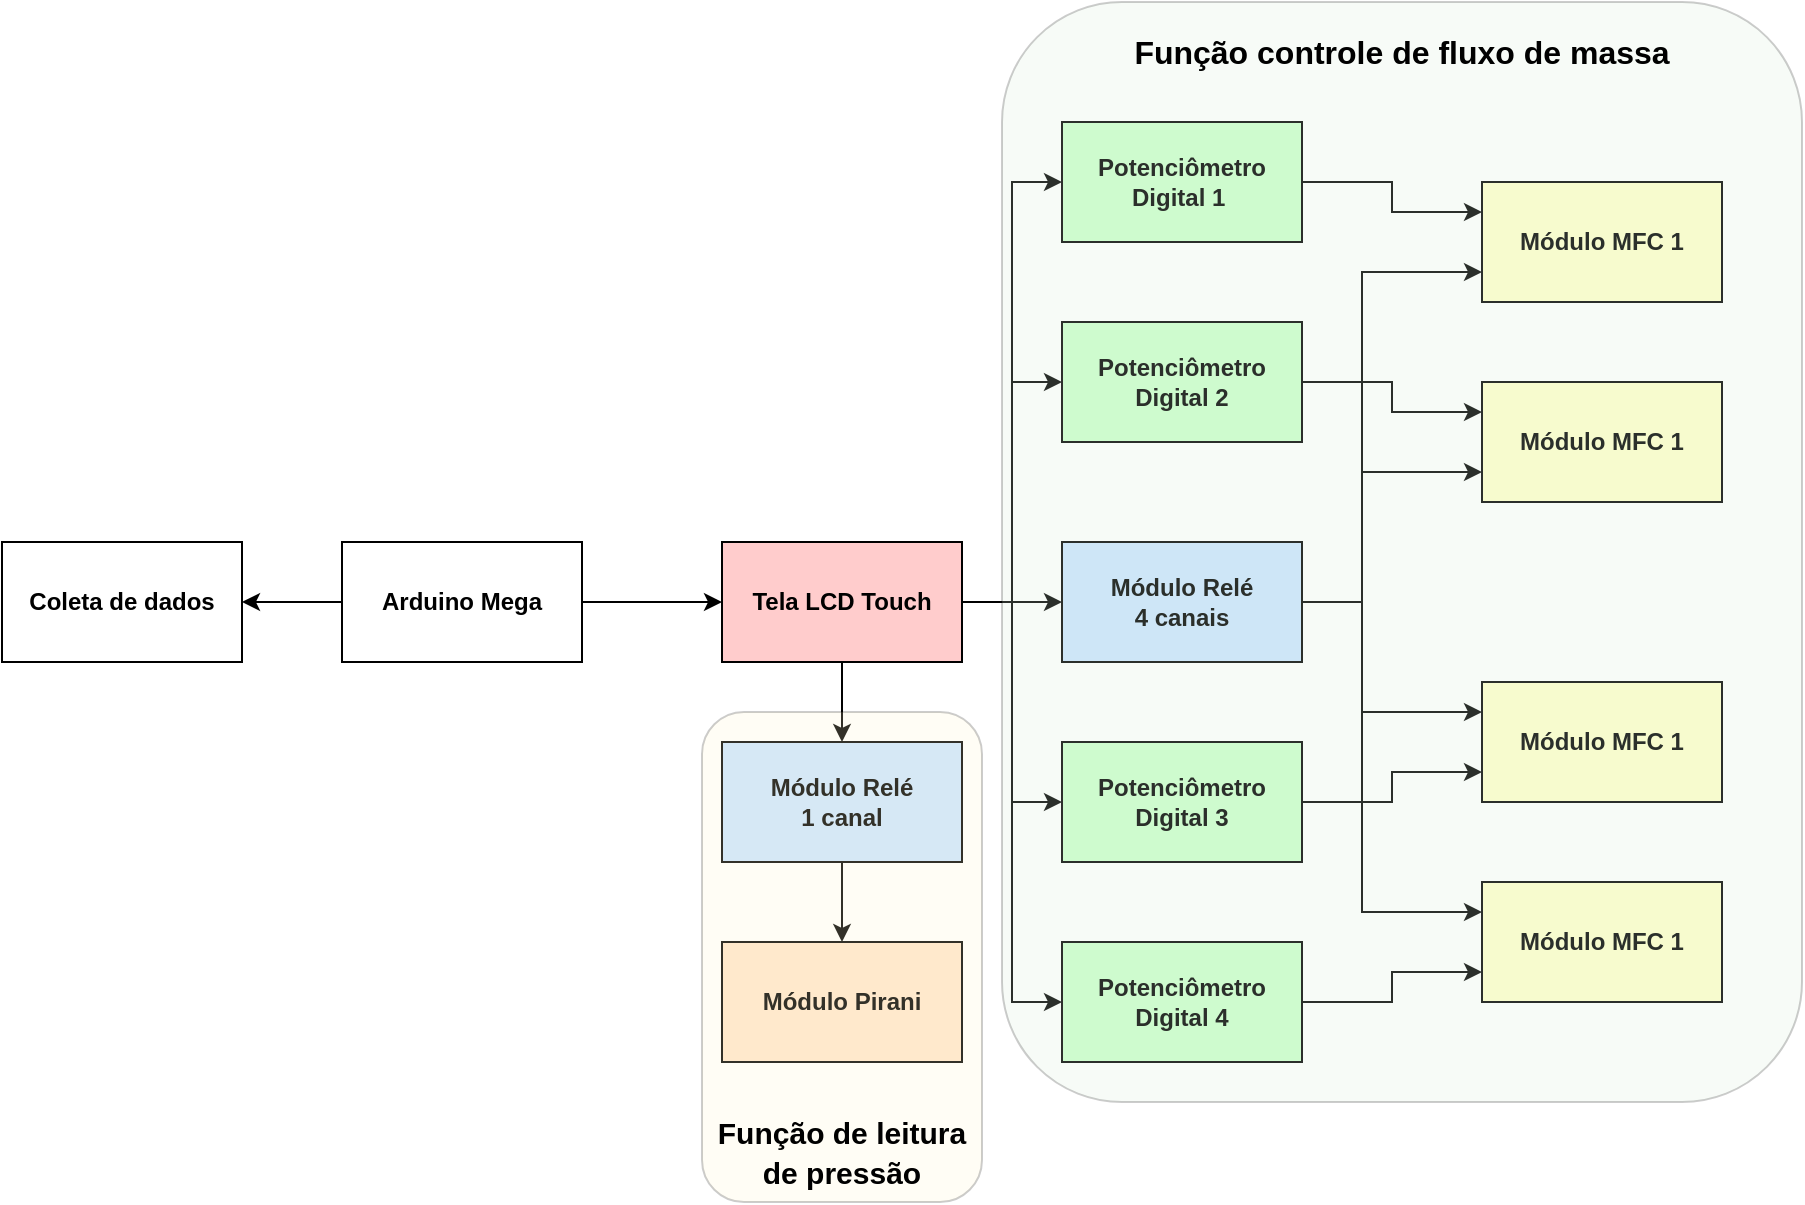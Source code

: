 <mxfile version="15.6.5" type="github">
  <diagram id="Y7yu4akXsgKIrNAuKALa" name="Page-1">
    <mxGraphModel dx="1420" dy="745" grid="1" gridSize="10" guides="1" tooltips="1" connect="1" arrows="1" fold="1" page="1" pageScale="1" pageWidth="827" pageHeight="1169" math="0" shadow="0">
      <root>
        <mxCell id="0" />
        <mxCell id="1" parent="0" />
        <mxCell id="CefQyaZeRaunVeOtPe7L-30" style="edgeStyle=orthogonalEdgeStyle;rounded=0;orthogonalLoop=1;jettySize=auto;html=1;exitX=1;exitY=0.5;exitDx=0;exitDy=0;entryX=0;entryY=0.5;entryDx=0;entryDy=0;labelBackgroundColor=default;fontColor=default;strokeColor=default;" parent="1" source="CefQyaZeRaunVeOtPe7L-1" target="CefQyaZeRaunVeOtPe7L-4" edge="1">
          <mxGeometry relative="1" as="geometry" />
        </mxCell>
        <mxCell id="CefQyaZeRaunVeOtPe7L-38" value="" style="edgeStyle=orthogonalEdgeStyle;rounded=0;orthogonalLoop=1;jettySize=auto;html=1;labelBackgroundColor=default;fontColor=default;strokeColor=default;" parent="1" source="CefQyaZeRaunVeOtPe7L-1" target="CefQyaZeRaunVeOtPe7L-37" edge="1">
          <mxGeometry relative="1" as="geometry" />
        </mxCell>
        <mxCell id="CefQyaZeRaunVeOtPe7L-1" value="Arduino Mega" style="rounded=0;whiteSpace=wrap;html=1;fillColor=default;strokeColor=default;fontColor=default;fontStyle=1" parent="1" vertex="1">
          <mxGeometry x="430" y="360" width="120" height="60" as="geometry" />
        </mxCell>
        <mxCell id="CefQyaZeRaunVeOtPe7L-6" style="edgeStyle=orthogonalEdgeStyle;rounded=0;orthogonalLoop=1;jettySize=auto;html=1;exitX=1;exitY=0.5;exitDx=0;exitDy=0;fontColor=default;entryX=0;entryY=0.5;entryDx=0;entryDy=0;strokeColor=default;labelBackgroundColor=default;" parent="1" source="CefQyaZeRaunVeOtPe7L-4" target="CefQyaZeRaunVeOtPe7L-7" edge="1">
          <mxGeometry relative="1" as="geometry">
            <mxPoint x="770" y="390" as="targetPoint" />
          </mxGeometry>
        </mxCell>
        <mxCell id="CefQyaZeRaunVeOtPe7L-23" style="edgeStyle=orthogonalEdgeStyle;rounded=0;orthogonalLoop=1;jettySize=auto;html=1;exitX=1;exitY=0.5;exitDx=0;exitDy=0;entryX=0;entryY=0.5;entryDx=0;entryDy=0;labelBackgroundColor=default;fontColor=default;strokeColor=default;" parent="1" source="CefQyaZeRaunVeOtPe7L-4" target="CefQyaZeRaunVeOtPe7L-21" edge="1">
          <mxGeometry relative="1" as="geometry" />
        </mxCell>
        <mxCell id="CefQyaZeRaunVeOtPe7L-24" style="edgeStyle=orthogonalEdgeStyle;rounded=0;orthogonalLoop=1;jettySize=auto;html=1;exitX=1;exitY=0.5;exitDx=0;exitDy=0;entryX=0;entryY=0.5;entryDx=0;entryDy=0;labelBackgroundColor=default;fontColor=default;strokeColor=default;" parent="1" source="CefQyaZeRaunVeOtPe7L-4" target="CefQyaZeRaunVeOtPe7L-22" edge="1">
          <mxGeometry relative="1" as="geometry" />
        </mxCell>
        <mxCell id="CefQyaZeRaunVeOtPe7L-25" style="edgeStyle=orthogonalEdgeStyle;rounded=0;orthogonalLoop=1;jettySize=auto;html=1;exitX=1;exitY=0.5;exitDx=0;exitDy=0;entryX=0;entryY=0.5;entryDx=0;entryDy=0;labelBackgroundColor=default;fontColor=default;strokeColor=default;" parent="1" source="CefQyaZeRaunVeOtPe7L-4" target="CefQyaZeRaunVeOtPe7L-20" edge="1">
          <mxGeometry relative="1" as="geometry" />
        </mxCell>
        <mxCell id="CefQyaZeRaunVeOtPe7L-26" style="edgeStyle=orthogonalEdgeStyle;rounded=0;orthogonalLoop=1;jettySize=auto;html=1;exitX=1;exitY=0.5;exitDx=0;exitDy=0;entryX=0;entryY=0.5;entryDx=0;entryDy=0;labelBackgroundColor=default;fontColor=default;strokeColor=default;" parent="1" source="CefQyaZeRaunVeOtPe7L-4" target="CefQyaZeRaunVeOtPe7L-18" edge="1">
          <mxGeometry relative="1" as="geometry" />
        </mxCell>
        <mxCell id="CefQyaZeRaunVeOtPe7L-34" style="edgeStyle=orthogonalEdgeStyle;rounded=0;orthogonalLoop=1;jettySize=auto;html=1;exitX=0.5;exitY=1;exitDx=0;exitDy=0;entryX=0.5;entryY=0;entryDx=0;entryDy=0;labelBackgroundColor=default;fontColor=default;strokeColor=default;" parent="1" source="CefQyaZeRaunVeOtPe7L-4" target="CefQyaZeRaunVeOtPe7L-17" edge="1">
          <mxGeometry relative="1" as="geometry" />
        </mxCell>
        <mxCell id="CefQyaZeRaunVeOtPe7L-4" value="Tela LCD Touch" style="rounded=0;whiteSpace=wrap;html=1;fillColor=#FFCCCC;strokeColor=default;fontColor=default;fontStyle=1" parent="1" vertex="1">
          <mxGeometry x="620" y="360" width="120" height="60" as="geometry" />
        </mxCell>
        <mxCell id="CefQyaZeRaunVeOtPe7L-13" style="edgeStyle=orthogonalEdgeStyle;rounded=0;orthogonalLoop=1;jettySize=auto;html=1;exitX=1;exitY=0.5;exitDx=0;exitDy=0;entryX=0;entryY=0.75;entryDx=0;entryDy=0;labelBackgroundColor=default;fontColor=default;strokeColor=default;" parent="1" source="CefQyaZeRaunVeOtPe7L-7" target="CefQyaZeRaunVeOtPe7L-10" edge="1">
          <mxGeometry relative="1" as="geometry">
            <Array as="points">
              <mxPoint x="940" y="390" />
              <mxPoint x="940" y="225" />
            </Array>
          </mxGeometry>
        </mxCell>
        <mxCell id="CefQyaZeRaunVeOtPe7L-14" style="edgeStyle=orthogonalEdgeStyle;rounded=0;orthogonalLoop=1;jettySize=auto;html=1;exitX=1;exitY=0.5;exitDx=0;exitDy=0;entryX=0;entryY=0.75;entryDx=0;entryDy=0;labelBackgroundColor=default;fontColor=default;strokeColor=default;" parent="1" source="CefQyaZeRaunVeOtPe7L-7" target="CefQyaZeRaunVeOtPe7L-9" edge="1">
          <mxGeometry relative="1" as="geometry">
            <Array as="points">
              <mxPoint x="940" y="390" />
              <mxPoint x="940" y="325" />
            </Array>
          </mxGeometry>
        </mxCell>
        <mxCell id="CefQyaZeRaunVeOtPe7L-15" style="edgeStyle=orthogonalEdgeStyle;rounded=0;orthogonalLoop=1;jettySize=auto;html=1;exitX=1;exitY=0.5;exitDx=0;exitDy=0;entryX=0;entryY=0.25;entryDx=0;entryDy=0;labelBackgroundColor=default;fontColor=default;strokeColor=default;" parent="1" source="CefQyaZeRaunVeOtPe7L-7" target="CefQyaZeRaunVeOtPe7L-11" edge="1">
          <mxGeometry relative="1" as="geometry">
            <Array as="points">
              <mxPoint x="940" y="390" />
              <mxPoint x="940" y="445" />
            </Array>
          </mxGeometry>
        </mxCell>
        <mxCell id="CefQyaZeRaunVeOtPe7L-16" style="edgeStyle=orthogonalEdgeStyle;rounded=0;orthogonalLoop=1;jettySize=auto;html=1;exitX=1;exitY=0.5;exitDx=0;exitDy=0;entryX=0;entryY=0.25;entryDx=0;entryDy=0;labelBackgroundColor=default;fontColor=default;strokeColor=default;" parent="1" source="CefQyaZeRaunVeOtPe7L-7" target="CefQyaZeRaunVeOtPe7L-12" edge="1">
          <mxGeometry relative="1" as="geometry">
            <Array as="points">
              <mxPoint x="940" y="390" />
              <mxPoint x="940" y="545" />
            </Array>
          </mxGeometry>
        </mxCell>
        <mxCell id="CefQyaZeRaunVeOtPe7L-7" value="Módulo Relé&lt;br&gt;4 canais" style="rounded=0;whiteSpace=wrap;html=1;fillColor=#CCE5FF;strokeColor=default;fontColor=default;fontStyle=1" parent="1" vertex="1">
          <mxGeometry x="790" y="360" width="120" height="60" as="geometry" />
        </mxCell>
        <mxCell id="CefQyaZeRaunVeOtPe7L-9" value="Módulo MFC 1" style="rounded=0;whiteSpace=wrap;html=1;fillColor=#FFFFCC;strokeColor=default;fontColor=default;fontStyle=1" parent="1" vertex="1">
          <mxGeometry x="1000" y="280" width="120" height="60" as="geometry" />
        </mxCell>
        <mxCell id="CefQyaZeRaunVeOtPe7L-10" value="Módulo MFC 1" style="rounded=0;whiteSpace=wrap;html=1;fillColor=#FFFFCC;strokeColor=default;fontColor=default;fontStyle=1" parent="1" vertex="1">
          <mxGeometry x="1000" y="180" width="120" height="60" as="geometry" />
        </mxCell>
        <mxCell id="CefQyaZeRaunVeOtPe7L-11" value="Módulo MFC 1" style="rounded=0;whiteSpace=wrap;html=1;fillColor=#FFFFCC;strokeColor=default;fontColor=default;fontStyle=1" parent="1" vertex="1">
          <mxGeometry x="1000" y="430" width="120" height="60" as="geometry" />
        </mxCell>
        <mxCell id="CefQyaZeRaunVeOtPe7L-12" value="Módulo MFC 1" style="rounded=0;whiteSpace=wrap;html=1;fillColor=#FFFFCC;strokeColor=default;fontColor=default;fontStyle=1" parent="1" vertex="1">
          <mxGeometry x="1000" y="530" width="120" height="60" as="geometry" />
        </mxCell>
        <mxCell id="CefQyaZeRaunVeOtPe7L-36" value="" style="edgeStyle=orthogonalEdgeStyle;rounded=0;orthogonalLoop=1;jettySize=auto;html=1;labelBackgroundColor=default;fontColor=default;strokeColor=default;" parent="1" source="CefQyaZeRaunVeOtPe7L-17" target="CefQyaZeRaunVeOtPe7L-35" edge="1">
          <mxGeometry relative="1" as="geometry" />
        </mxCell>
        <mxCell id="CefQyaZeRaunVeOtPe7L-17" value="Módulo Relé&lt;br&gt;1 canal" style="rounded=0;whiteSpace=wrap;html=1;fillColor=#CCE5FF;strokeColor=default;fontColor=default;fontStyle=1" parent="1" vertex="1">
          <mxGeometry x="620" y="460" width="120" height="60" as="geometry" />
        </mxCell>
        <mxCell id="CefQyaZeRaunVeOtPe7L-28" style="edgeStyle=orthogonalEdgeStyle;rounded=0;orthogonalLoop=1;jettySize=auto;html=1;exitX=1;exitY=0.5;exitDx=0;exitDy=0;entryX=0;entryY=0.25;entryDx=0;entryDy=0;labelBackgroundColor=default;fontColor=default;strokeColor=default;" parent="1" source="CefQyaZeRaunVeOtPe7L-18" target="CefQyaZeRaunVeOtPe7L-10" edge="1">
          <mxGeometry relative="1" as="geometry" />
        </mxCell>
        <mxCell id="CefQyaZeRaunVeOtPe7L-18" value="Potenciômetro&lt;br&gt;Digital 1&amp;nbsp;" style="rounded=0;whiteSpace=wrap;html=1;fillColor=#CCFFCC;strokeColor=default;fontColor=default;fontStyle=1" parent="1" vertex="1">
          <mxGeometry x="790" y="150" width="120" height="60" as="geometry" />
        </mxCell>
        <mxCell id="CefQyaZeRaunVeOtPe7L-29" style="edgeStyle=orthogonalEdgeStyle;rounded=0;orthogonalLoop=1;jettySize=auto;html=1;exitX=1;exitY=0.5;exitDx=0;exitDy=0;entryX=0;entryY=0.25;entryDx=0;entryDy=0;labelBackgroundColor=default;fontColor=default;strokeColor=default;" parent="1" source="CefQyaZeRaunVeOtPe7L-20" target="CefQyaZeRaunVeOtPe7L-9" edge="1">
          <mxGeometry relative="1" as="geometry" />
        </mxCell>
        <mxCell id="CefQyaZeRaunVeOtPe7L-20" value="Potenciômetro&lt;br&gt;Digital 2" style="rounded=0;whiteSpace=wrap;html=1;fillColor=#CCFFCC;strokeColor=default;fontColor=default;fontStyle=1" parent="1" vertex="1">
          <mxGeometry x="790" y="250" width="120" height="60" as="geometry" />
        </mxCell>
        <mxCell id="CefQyaZeRaunVeOtPe7L-31" style="edgeStyle=orthogonalEdgeStyle;rounded=0;orthogonalLoop=1;jettySize=auto;html=1;exitX=1;exitY=0.5;exitDx=0;exitDy=0;entryX=0;entryY=0.75;entryDx=0;entryDy=0;labelBackgroundColor=default;fontColor=default;strokeColor=default;" parent="1" source="CefQyaZeRaunVeOtPe7L-21" target="CefQyaZeRaunVeOtPe7L-11" edge="1">
          <mxGeometry relative="1" as="geometry" />
        </mxCell>
        <mxCell id="CefQyaZeRaunVeOtPe7L-21" value="Potenciômetro&lt;br&gt;Digital 3" style="rounded=0;whiteSpace=wrap;html=1;fillColor=#CCFFCC;strokeColor=default;fontColor=default;fontStyle=1" parent="1" vertex="1">
          <mxGeometry x="790" y="460" width="120" height="60" as="geometry" />
        </mxCell>
        <mxCell id="CefQyaZeRaunVeOtPe7L-33" style="edgeStyle=orthogonalEdgeStyle;rounded=0;orthogonalLoop=1;jettySize=auto;html=1;exitX=1;exitY=0.5;exitDx=0;exitDy=0;entryX=0;entryY=0.75;entryDx=0;entryDy=0;labelBackgroundColor=default;fontColor=default;strokeColor=default;" parent="1" source="CefQyaZeRaunVeOtPe7L-22" target="CefQyaZeRaunVeOtPe7L-12" edge="1">
          <mxGeometry relative="1" as="geometry" />
        </mxCell>
        <mxCell id="CefQyaZeRaunVeOtPe7L-22" value="Potenciômetro&lt;br&gt;Digital 4" style="rounded=0;whiteSpace=wrap;html=1;fillColor=#CCFFCC;strokeColor=default;fontColor=default;fontStyle=1" parent="1" vertex="1">
          <mxGeometry x="790" y="560" width="120" height="60" as="geometry" />
        </mxCell>
        <mxCell id="CefQyaZeRaunVeOtPe7L-35" value="Módulo Pirani" style="rounded=0;whiteSpace=wrap;html=1;fillColor=#FFE6CC;strokeColor=default;fontColor=default;fontStyle=1" parent="1" vertex="1">
          <mxGeometry x="620" y="560" width="120" height="60" as="geometry" />
        </mxCell>
        <mxCell id="CefQyaZeRaunVeOtPe7L-37" value="Coleta de dados" style="rounded=0;whiteSpace=wrap;html=1;fontColor=default;strokeColor=default;fillColor=#FFFFFF;fontStyle=1" parent="1" vertex="1">
          <mxGeometry x="260" y="360" width="120" height="60" as="geometry" />
        </mxCell>
        <mxCell id="cls35P21Pv85lCMVqH1--2" value="" style="rounded=1;whiteSpace=wrap;html=1;fillColor=#D5E8D4;strokeColor=default;fontColor=default;opacity=20;labelPosition=center;verticalLabelPosition=top;align=center;verticalAlign=bottom;" vertex="1" parent="1">
          <mxGeometry x="760" y="90" width="400" height="550" as="geometry" />
        </mxCell>
        <mxCell id="cls35P21Pv85lCMVqH1--5" value="Função controle de fluxo de massa" style="text;html=1;strokeColor=none;fillColor=none;align=center;verticalAlign=middle;whiteSpace=wrap;rounded=0;labelBackgroundColor=none;fontColor=default;opacity=20;fontStyle=1;fontSize=16;" vertex="1" parent="1">
          <mxGeometry x="760" y="100" width="400" height="30" as="geometry" />
        </mxCell>
        <mxCell id="cls35P21Pv85lCMVqH1--6" value="" style="rounded=1;whiteSpace=wrap;html=1;fillColor=#FFF2CC;strokeColor=default;fontColor=default;opacity=20;labelPosition=center;verticalLabelPosition=top;align=center;verticalAlign=bottom;" vertex="1" parent="1">
          <mxGeometry x="610" y="445" width="140" height="245" as="geometry" />
        </mxCell>
        <mxCell id="cls35P21Pv85lCMVqH1--7" value="&lt;font style=&quot;font-size: 15px&quot;&gt;Função de leitura &lt;br&gt;de pressão&lt;/font&gt;" style="text;html=1;strokeColor=none;fillColor=none;align=center;verticalAlign=middle;whiteSpace=wrap;rounded=0;labelBackgroundColor=none;fontColor=default;opacity=20;fontStyle=1;fontSize=16;" vertex="1" parent="1">
          <mxGeometry x="610" y="650" width="140" height="30" as="geometry" />
        </mxCell>
      </root>
    </mxGraphModel>
  </diagram>
</mxfile>
